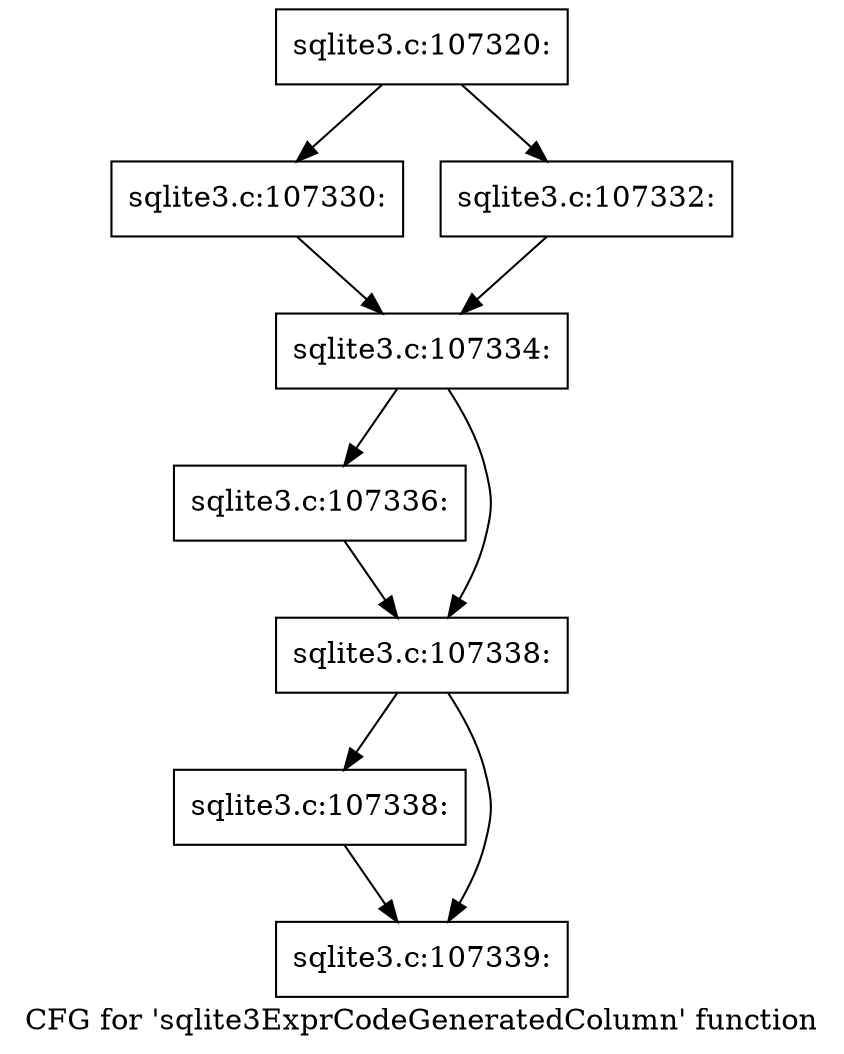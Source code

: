 digraph "CFG for 'sqlite3ExprCodeGeneratedColumn' function" {
	label="CFG for 'sqlite3ExprCodeGeneratedColumn' function";

	Node0x55c0f8ad6e50 [shape=record,label="{sqlite3.c:107320:}"];
	Node0x55c0f8ad6e50 -> Node0x55c0f8ad9c10;
	Node0x55c0f8ad6e50 -> Node0x55c0f8ad9cb0;
	Node0x55c0f8ad9c10 [shape=record,label="{sqlite3.c:107330:}"];
	Node0x55c0f8ad9c10 -> Node0x55c0f8ad9c60;
	Node0x55c0f8ad9cb0 [shape=record,label="{sqlite3.c:107332:}"];
	Node0x55c0f8ad9cb0 -> Node0x55c0f8ad9c60;
	Node0x55c0f8ad9c60 [shape=record,label="{sqlite3.c:107334:}"];
	Node0x55c0f8ad9c60 -> Node0x55c0f60c6f30;
	Node0x55c0f8ad9c60 -> Node0x55c0f5f10ad0;
	Node0x55c0f60c6f30 [shape=record,label="{sqlite3.c:107336:}"];
	Node0x55c0f60c6f30 -> Node0x55c0f5f10ad0;
	Node0x55c0f5f10ad0 [shape=record,label="{sqlite3.c:107338:}"];
	Node0x55c0f5f10ad0 -> Node0x55c0f8ada630;
	Node0x55c0f5f10ad0 -> Node0x55c0f8adbe90;
	Node0x55c0f8ada630 [shape=record,label="{sqlite3.c:107338:}"];
	Node0x55c0f8ada630 -> Node0x55c0f8adbe90;
	Node0x55c0f8adbe90 [shape=record,label="{sqlite3.c:107339:}"];
}
